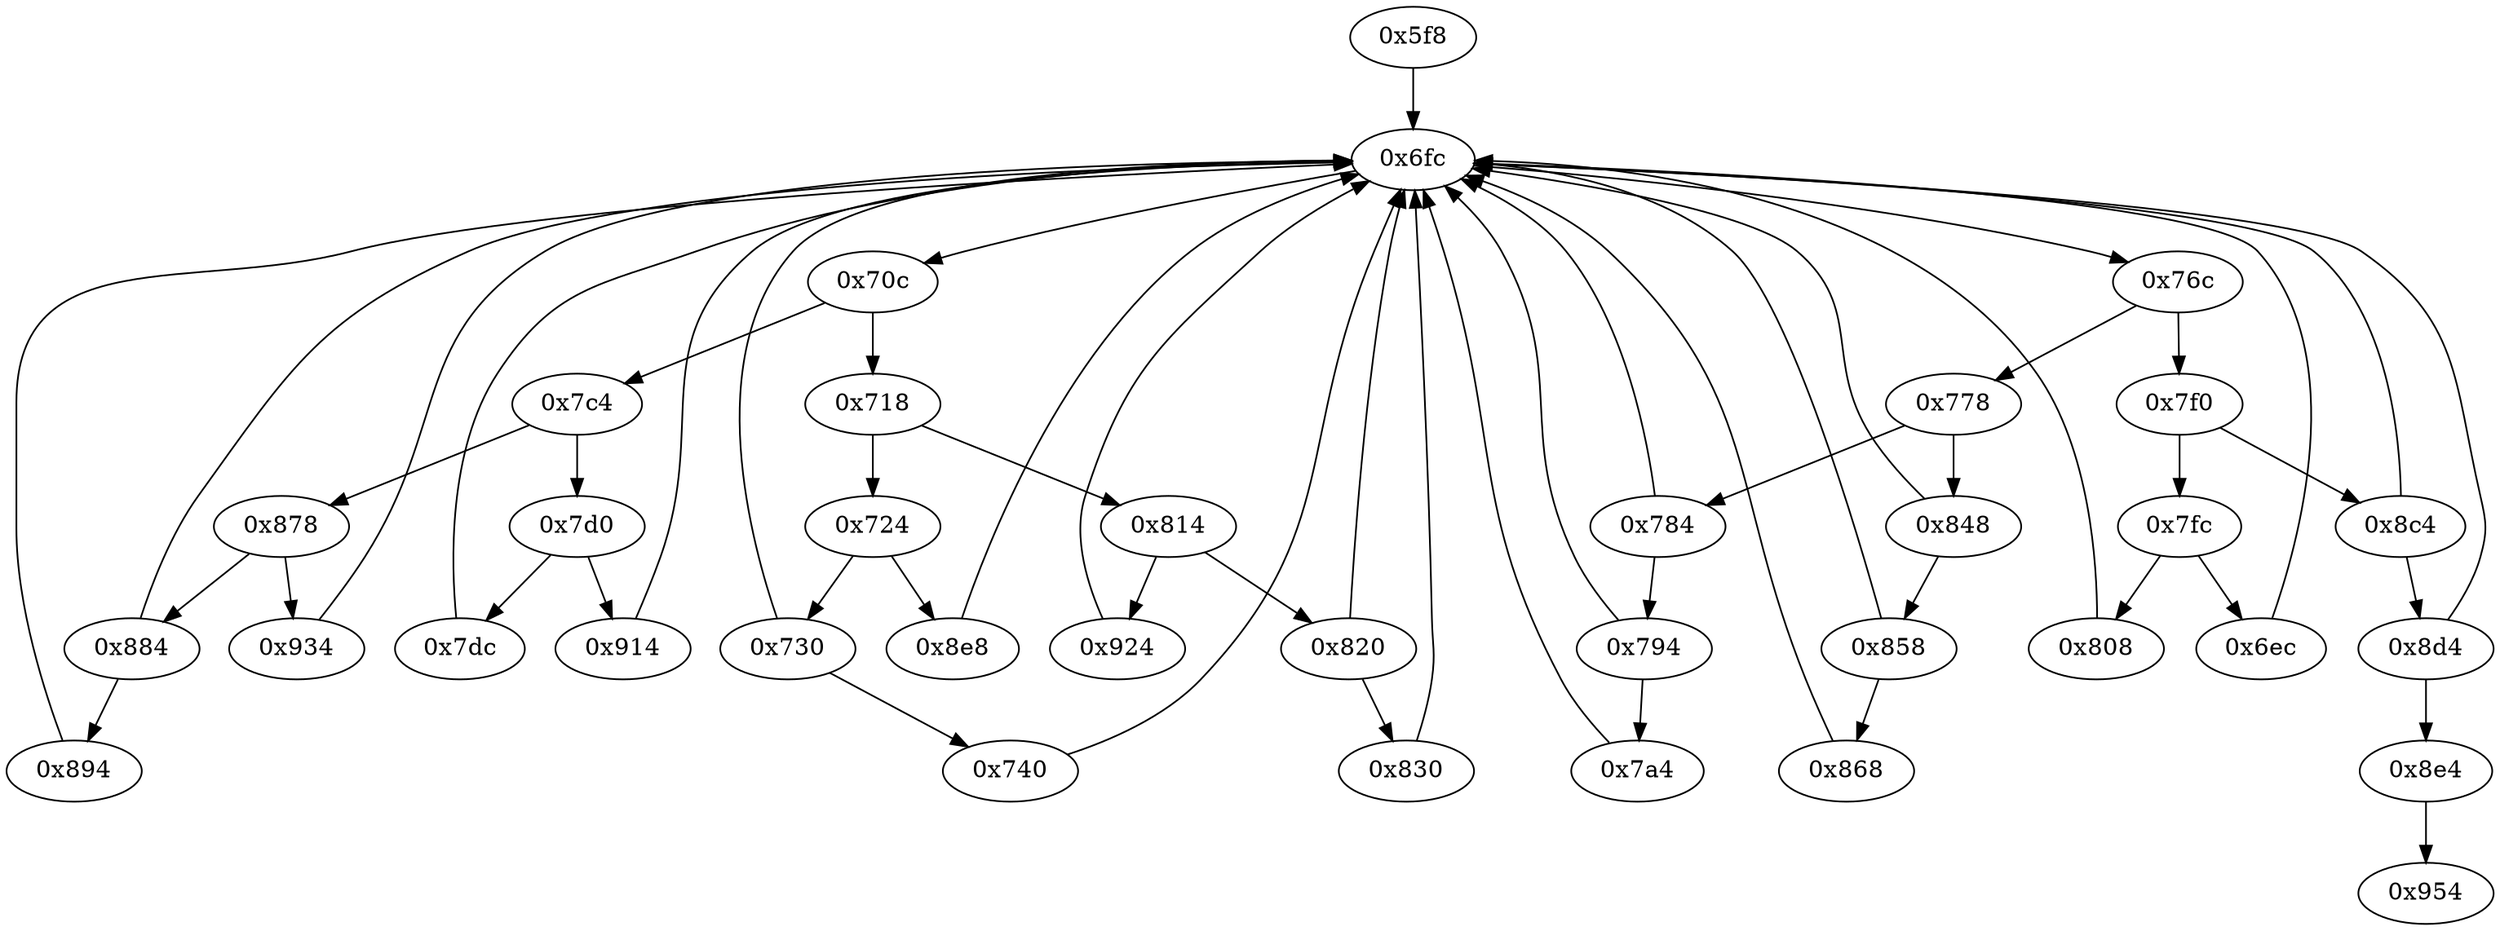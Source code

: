 strict digraph "" {
	"0x6fc"	 [opcode="[u'ldr', u'mov', u'cmp', u'b']"];
	"0x70c"	 [opcode="[u'ldr', u'cmp', u'b']"];
	"0x6fc" -> "0x70c";
	"0x76c"	 [opcode="[u'ldr', u'cmp', u'b']"];
	"0x6fc" -> "0x76c";
	"0x7fc"	 [opcode="[u'ldr', u'cmp', u'b']"];
	"0x808"	 [opcode="[u'ldr', u'ldr', u'b']"];
	"0x7fc" -> "0x808";
	"0x6ec"	 [opcode="[u'ldr', u'mov', u'cmp', u'mov']"];
	"0x7fc" -> "0x6ec";
	"0x724"	 [opcode="[u'ldr', u'cmp', u'b']"];
	"0x730"	 [opcode="[u'ldr', u'mov', u'cmp', u'b']"];
	"0x724" -> "0x730";
	"0x8e8"	 [opcode="[u'ldrb', u'ldrb', u'ldr', u'cmp', u'mov', u'mov', u'cmp', u'mov', u'teq', u'mov', u'b']"];
	"0x724" -> "0x8e8";
	"0x784"	 [opcode="[u'ldr', u'mov', u'cmp', u'b']"];
	"0x784" -> "0x6fc";
	"0x794"	 [opcode="[u'ldr', u'mov', u'cmp', u'b']"];
	"0x784" -> "0x794";
	"0x878"	 [opcode="[u'ldr', u'cmp', u'b']"];
	"0x884"	 [opcode="[u'ldr', u'mov', u'cmp', u'b']"];
	"0x878" -> "0x884";
	"0x934"	 [opcode="[u'ldr', u'ldr', u'ldr', u'cmp', u'mov', u'mov', u'strb', u'b']"];
	"0x878" -> "0x934";
	"0x7a4"	 [opcode="[u'ldr', u'ldr', u'ldr', u'ldr', u'sub', u'add', u'add', u'b']"];
	"0x7a4" -> "0x6fc";
	"0x884" -> "0x6fc";
	"0x894"	 [opcode="[u'ldr', u'ldr', u'ldr', u'ldr', u'ldr', u'add', u'rsb', u'sub', u'add', u'sub', u'rsb', u'b']"];
	"0x884" -> "0x894";
	"0x7c4"	 [opcode="[u'ldr', u'cmp', u'b']"];
	"0x7c4" -> "0x878";
	"0x7d0"	 [opcode="[u'ldr', u'cmp', u'b']"];
	"0x7c4" -> "0x7d0";
	"0x8d4"	 [opcode="[u'ldr', u'mov', u'cmp', u'b']"];
	"0x8d4" -> "0x6fc";
	"0x8e4"	 [opcode="[u'b']"];
	"0x8d4" -> "0x8e4";
	"0x868"	 [opcode="[u'ldr', u'str', u'str', u'b']"];
	"0x868" -> "0x6fc";
	"0x848"	 [opcode="[u'ldr', u'mov', u'cmp', u'b']"];
	"0x848" -> "0x6fc";
	"0x858"	 [opcode="[u'ldr', u'mov', u'cmp', u'b']"];
	"0x848" -> "0x858";
	"0x924"	 [opcode="[u'ldr', u'ldr', u'mov', u'b']"];
	"0x924" -> "0x6fc";
	"0x820"	 [opcode="[u'ldr', u'mov', u'cmp', u'b']"];
	"0x820" -> "0x6fc";
	"0x830"	 [opcode="[u'ldrb', u'ldr', u'ldr', u'cmp', u'mov', u'b']"];
	"0x820" -> "0x830";
	"0x718"	 [opcode="[u'ldr', u'cmp', u'b']"];
	"0x718" -> "0x724";
	"0x814"	 [opcode="[u'ldr', u'cmp', u'b']"];
	"0x718" -> "0x814";
	"0x808" -> "0x6fc";
	"0x730" -> "0x6fc";
	"0x740"	 [opcode="[u'ldr', u'str', u'str', u'ldr', u'ldrb', u'ldr', u'ldr', u'ldr', u'cmp', u'mov', u'b']"];
	"0x730" -> "0x740";
	"0x70c" -> "0x7c4";
	"0x70c" -> "0x718";
	"0x778"	 [opcode="[u'ldr', u'cmp', u'b']"];
	"0x778" -> "0x784";
	"0x778" -> "0x848";
	"0x76c" -> "0x778";
	"0x7f0"	 [opcode="[u'ldr', u'cmp', u'b']"];
	"0x76c" -> "0x7f0";
	"0x7dc"	 [opcode="[u'ldr', u'mov', u'cmp', u'ldr', u'b']"];
	"0x7dc" -> "0x6fc";
	"0x6ec" -> "0x6fc";
	"0x794" -> "0x6fc";
	"0x794" -> "0x7a4";
	"0x8e8" -> "0x6fc";
	"0x954"	 [opcode="[u'ldr', u'ldr', u'add', u'bl', u'mov', u'sub', u'pop']"];
	"0x7f0" -> "0x7fc";
	"0x8c4"	 [opcode="[u'ldr', u'mov', u'cmp', u'b']"];
	"0x7f0" -> "0x8c4";
	"0x8c4" -> "0x6fc";
	"0x8c4" -> "0x8d4";
	"0x894" -> "0x6fc";
	"0x814" -> "0x924";
	"0x814" -> "0x820";
	"0x8e4" -> "0x954";
	"0x934" -> "0x6fc";
	"0x858" -> "0x6fc";
	"0x858" -> "0x868";
	"0x914"	 [opcode="[u'ldr', u'mov', u'mov', u'b']"];
	"0x914" -> "0x6fc";
	"0x830" -> "0x6fc";
	"0x7d0" -> "0x7dc";
	"0x7d0" -> "0x914";
	"0x740" -> "0x6fc";
	"0x5f8"	 [opcode="[u'push', u'add', u'sub', u'str', u'ldr', u'str', u'mov', u'mov', u'ldr', u'sub', u'mul', u'mvn', u'mvn', u'ldr', u'orr', u'mov', \
u'cmn', u'mov', u'ldr', u'strb', u'cmp', u'mov', u'cmp', u'mov', u'mov', u'cmn', u'strb', u'eor', u'mov', u'orr', u'ldr', u'ldr', \
u'and', u'ldr', u'eor', u'orr', u'mov', u'orr', u'str', u'mov', u'ldr', u'ldr', u'mov', u'cmp', u'str', u'ldr', u'mov', u'str', \
u'cmp', u'str', u'ldr', u'ldr', u'str', u'mov', u'ldr', u'ldr', u'str', u'ldr', u'ldr', u'str', u'b']"];
	"0x5f8" -> "0x6fc";
}

